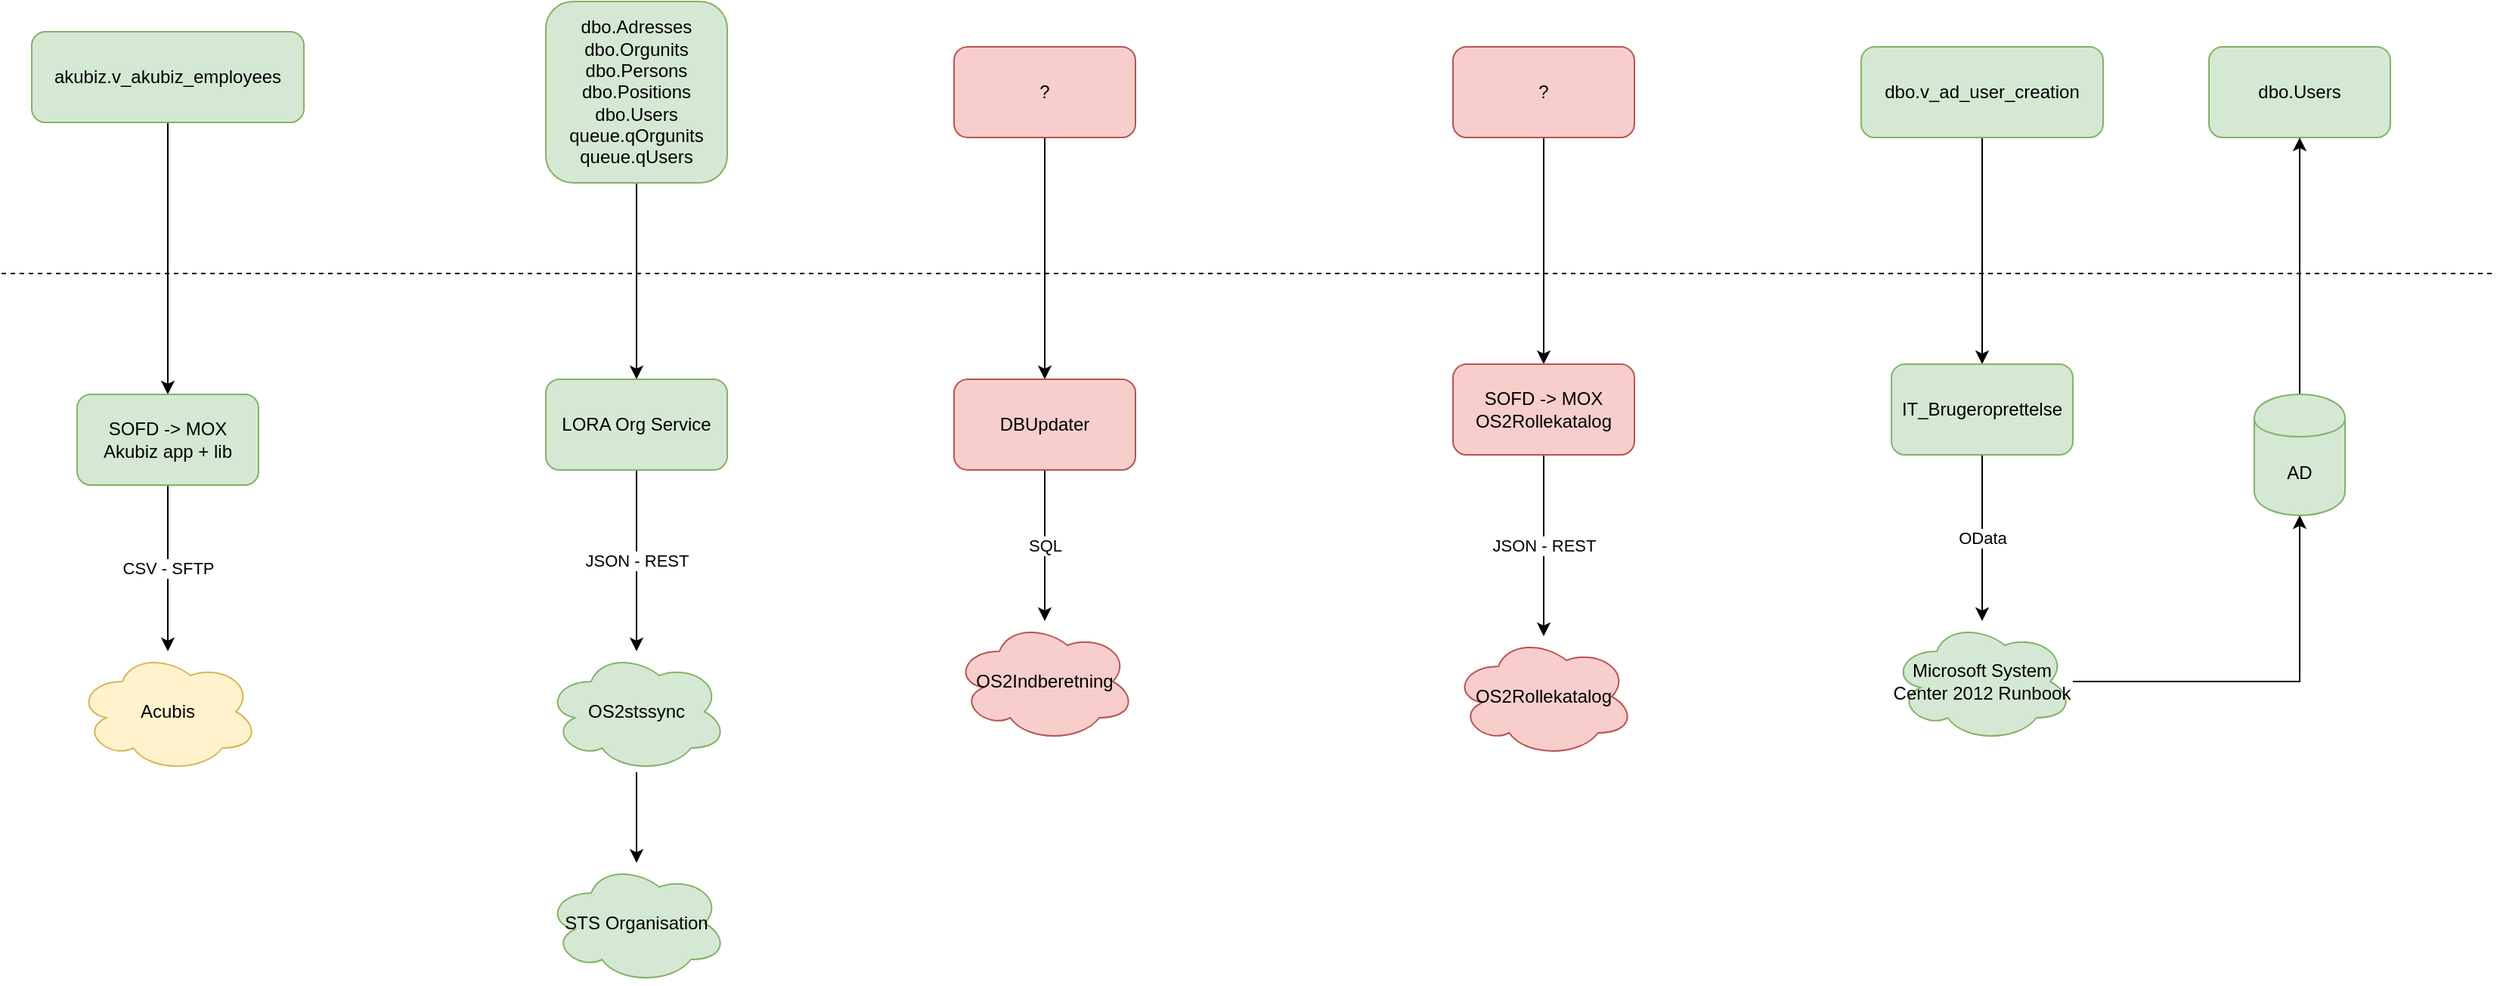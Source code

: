 <mxfile version="10.7.9" type="github"><diagram id="KG_Ls5Qf2pqGlYbRwUBB" name="Page-1"><mxGraphModel dx="1394" dy="771" grid="1" gridSize="10" guides="1" tooltips="1" connect="1" arrows="1" fold="1" page="1" pageScale="1" pageWidth="827" pageHeight="1169" math="0" shadow="0"><root><mxCell id="0"/><mxCell id="1" parent="0"/><mxCell id="2UKlJRxyJHeMJeI0KMfv-2" value="" style="endArrow=none;dashed=1;html=1;" edge="1" parent="1"><mxGeometry width="50" height="50" relative="1" as="geometry"><mxPoint y="200" as="sourcePoint"/><mxPoint x="1650" y="200" as="targetPoint"/></mxGeometry></mxCell><mxCell id="2UKlJRxyJHeMJeI0KMfv-4" value="Acubis" style="ellipse;shape=cloud;whiteSpace=wrap;html=1;fillColor=#fff2cc;strokeColor=#d6b656;" vertex="1" parent="1"><mxGeometry x="50" y="450" width="120" height="80" as="geometry"/></mxCell><mxCell id="2UKlJRxyJHeMJeI0KMfv-8" style="edgeStyle=orthogonalEdgeStyle;rounded=0;orthogonalLoop=1;jettySize=auto;html=1;" edge="1" parent="1" source="2UKlJRxyJHeMJeI0KMfv-5" target="2UKlJRxyJHeMJeI0KMfv-7"><mxGeometry relative="1" as="geometry"/></mxCell><mxCell id="2UKlJRxyJHeMJeI0KMfv-5" value="akubiz.v_akubiz_employees" style="rounded=1;whiteSpace=wrap;html=1;fillColor=#d5e8d4;strokeColor=#82b366;" vertex="1" parent="1"><mxGeometry x="20" y="40" width="180" height="60" as="geometry"/></mxCell><mxCell id="2UKlJRxyJHeMJeI0KMfv-9" value="CSV - SFTP" style="edgeStyle=orthogonalEdgeStyle;rounded=0;orthogonalLoop=1;jettySize=auto;html=1;" edge="1" parent="1" source="2UKlJRxyJHeMJeI0KMfv-7" target="2UKlJRxyJHeMJeI0KMfv-4"><mxGeometry relative="1" as="geometry"/></mxCell><mxCell id="2UKlJRxyJHeMJeI0KMfv-7" value="&lt;div&gt;SOFD -&amp;gt; MOX&lt;/div&gt;&lt;div&gt;Akubiz app + lib&lt;br&gt;&lt;/div&gt;" style="rounded=1;whiteSpace=wrap;html=1;fillColor=#d5e8d4;strokeColor=#82b366;" vertex="1" parent="1"><mxGeometry x="50" y="280" width="120" height="60" as="geometry"/></mxCell><mxCell id="2UKlJRxyJHeMJeI0KMfv-14" style="edgeStyle=orthogonalEdgeStyle;rounded=0;orthogonalLoop=1;jettySize=auto;html=1;" edge="1" parent="1" source="2UKlJRxyJHeMJeI0KMfv-10" target="2UKlJRxyJHeMJeI0KMfv-13"><mxGeometry relative="1" as="geometry"/></mxCell><mxCell id="2UKlJRxyJHeMJeI0KMfv-10" value="&lt;div&gt;dbo.Adresses&lt;/div&gt;&lt;div&gt;dbo.Orgunits&lt;/div&gt;&lt;div&gt;dbo.Persons&lt;/div&gt;&lt;div&gt;dbo.Positions&lt;/div&gt;&lt;div&gt;dbo.Users&lt;/div&gt;&lt;div&gt;queue.qOrgunits&lt;/div&gt;&lt;div&gt;queue.qUsers&lt;br&gt;&lt;/div&gt;" style="rounded=1;whiteSpace=wrap;html=1;fillColor=#d5e8d4;strokeColor=#82b366;" vertex="1" parent="1"><mxGeometry x="360" y="20" width="120" height="120" as="geometry"/></mxCell><mxCell id="2UKlJRxyJHeMJeI0KMfv-17" style="edgeStyle=orthogonalEdgeStyle;rounded=0;orthogonalLoop=1;jettySize=auto;html=1;" edge="1" parent="1" source="2UKlJRxyJHeMJeI0KMfv-12" target="2UKlJRxyJHeMJeI0KMfv-16"><mxGeometry relative="1" as="geometry"/></mxCell><mxCell id="2UKlJRxyJHeMJeI0KMfv-12" value="OS2stssync" style="ellipse;shape=cloud;whiteSpace=wrap;html=1;fillColor=#d5e8d4;strokeColor=#82b366;" vertex="1" parent="1"><mxGeometry x="360" y="450" width="120" height="80" as="geometry"/></mxCell><mxCell id="2UKlJRxyJHeMJeI0KMfv-15" value="JSON - REST" style="edgeStyle=orthogonalEdgeStyle;rounded=0;orthogonalLoop=1;jettySize=auto;html=1;" edge="1" parent="1" source="2UKlJRxyJHeMJeI0KMfv-13" target="2UKlJRxyJHeMJeI0KMfv-12"><mxGeometry relative="1" as="geometry"/></mxCell><mxCell id="2UKlJRxyJHeMJeI0KMfv-13" value="LORA Org Service" style="rounded=1;whiteSpace=wrap;html=1;fillColor=#d5e8d4;strokeColor=#82b366;" vertex="1" parent="1"><mxGeometry x="360" y="270" width="120" height="60" as="geometry"/></mxCell><mxCell id="2UKlJRxyJHeMJeI0KMfv-16" value="STS Organisation" style="ellipse;shape=cloud;whiteSpace=wrap;html=1;fillColor=#d5e8d4;strokeColor=#82b366;" vertex="1" parent="1"><mxGeometry x="360" y="590" width="120" height="80" as="geometry"/></mxCell><mxCell id="2UKlJRxyJHeMJeI0KMfv-20" style="edgeStyle=orthogonalEdgeStyle;rounded=0;orthogonalLoop=1;jettySize=auto;html=1;" edge="1" parent="1" source="2UKlJRxyJHeMJeI0KMfv-18" target="2UKlJRxyJHeMJeI0KMfv-19"><mxGeometry relative="1" as="geometry"/></mxCell><mxCell id="2UKlJRxyJHeMJeI0KMfv-18" value="?" style="rounded=1;whiteSpace=wrap;html=1;fillColor=#f8cecc;strokeColor=#b85450;" vertex="1" parent="1"><mxGeometry x="630" y="50" width="120" height="60" as="geometry"/></mxCell><mxCell id="2UKlJRxyJHeMJeI0KMfv-22" value="SQL" style="edgeStyle=orthogonalEdgeStyle;rounded=0;orthogonalLoop=1;jettySize=auto;html=1;" edge="1" parent="1" source="2UKlJRxyJHeMJeI0KMfv-19" target="2UKlJRxyJHeMJeI0KMfv-21"><mxGeometry relative="1" as="geometry"/></mxCell><mxCell id="2UKlJRxyJHeMJeI0KMfv-19" value="DBUpdater" style="rounded=1;whiteSpace=wrap;html=1;fillColor=#f8cecc;strokeColor=#b85450;" vertex="1" parent="1"><mxGeometry x="630" y="270" width="120" height="60" as="geometry"/></mxCell><mxCell id="2UKlJRxyJHeMJeI0KMfv-21" value="OS2Indberetning" style="ellipse;shape=cloud;whiteSpace=wrap;html=1;fillColor=#f8cecc;strokeColor=#b85450;" vertex="1" parent="1"><mxGeometry x="630" y="430" width="120" height="80" as="geometry"/></mxCell><mxCell id="2UKlJRxyJHeMJeI0KMfv-26" style="edgeStyle=orthogonalEdgeStyle;rounded=0;orthogonalLoop=1;jettySize=auto;html=1;" edge="1" parent="1" source="2UKlJRxyJHeMJeI0KMfv-24" target="2UKlJRxyJHeMJeI0KMfv-25"><mxGeometry relative="1" as="geometry"/></mxCell><mxCell id="2UKlJRxyJHeMJeI0KMfv-24" value="?" style="rounded=1;whiteSpace=wrap;html=1;fillColor=#f8cecc;strokeColor=#b85450;" vertex="1" parent="1"><mxGeometry x="960" y="50" width="120" height="60" as="geometry"/></mxCell><mxCell id="2UKlJRxyJHeMJeI0KMfv-28" value="JSON - REST" style="edgeStyle=orthogonalEdgeStyle;rounded=0;orthogonalLoop=1;jettySize=auto;html=1;" edge="1" parent="1" source="2UKlJRxyJHeMJeI0KMfv-25" target="2UKlJRxyJHeMJeI0KMfv-27"><mxGeometry relative="1" as="geometry"/></mxCell><mxCell id="2UKlJRxyJHeMJeI0KMfv-25" value="&lt;div&gt;SOFD -&amp;gt; MOX&lt;/div&gt;&lt;div&gt;OS2Rollekatalog&lt;br&gt;&lt;/div&gt;" style="rounded=1;whiteSpace=wrap;html=1;fillColor=#f8cecc;strokeColor=#b85450;" vertex="1" parent="1"><mxGeometry x="960" y="260" width="120" height="60" as="geometry"/></mxCell><mxCell id="2UKlJRxyJHeMJeI0KMfv-27" value="OS2Rollekatalog" style="ellipse;shape=cloud;whiteSpace=wrap;html=1;fillColor=#f8cecc;strokeColor=#b85450;" vertex="1" parent="1"><mxGeometry x="960" y="440" width="120" height="80" as="geometry"/></mxCell><mxCell id="2UKlJRxyJHeMJeI0KMfv-31" style="edgeStyle=orthogonalEdgeStyle;rounded=0;orthogonalLoop=1;jettySize=auto;html=1;" edge="1" parent="1" source="2UKlJRxyJHeMJeI0KMfv-29" target="2UKlJRxyJHeMJeI0KMfv-30"><mxGeometry relative="1" as="geometry"/></mxCell><mxCell id="2UKlJRxyJHeMJeI0KMfv-29" value="dbo.v_ad_user_creation" style="rounded=1;whiteSpace=wrap;html=1;fillColor=#d5e8d4;strokeColor=#82b366;" vertex="1" parent="1"><mxGeometry x="1230" y="50" width="160" height="60" as="geometry"/></mxCell><mxCell id="2UKlJRxyJHeMJeI0KMfv-33" value="OData" style="edgeStyle=orthogonalEdgeStyle;rounded=0;orthogonalLoop=1;jettySize=auto;html=1;" edge="1" parent="1" source="2UKlJRxyJHeMJeI0KMfv-30" target="2UKlJRxyJHeMJeI0KMfv-32"><mxGeometry relative="1" as="geometry"/></mxCell><mxCell id="2UKlJRxyJHeMJeI0KMfv-30" value="IT_Brugeroprettelse" style="rounded=1;whiteSpace=wrap;html=1;fillColor=#d5e8d4;strokeColor=#82b366;" vertex="1" parent="1"><mxGeometry x="1250" y="260" width="120" height="60" as="geometry"/></mxCell><mxCell id="2UKlJRxyJHeMJeI0KMfv-39" style="edgeStyle=orthogonalEdgeStyle;rounded=0;orthogonalLoop=1;jettySize=auto;html=1;" edge="1" parent="1" source="2UKlJRxyJHeMJeI0KMfv-32" target="2UKlJRxyJHeMJeI0KMfv-38"><mxGeometry relative="1" as="geometry"/></mxCell><mxCell id="2UKlJRxyJHeMJeI0KMfv-32" value="Microsoft System Center 2012 Runbook" style="ellipse;shape=cloud;whiteSpace=wrap;html=1;fillColor=#d5e8d4;strokeColor=#82b366;" vertex="1" parent="1"><mxGeometry x="1250" y="430" width="120" height="80" as="geometry"/></mxCell><mxCell id="2UKlJRxyJHeMJeI0KMfv-36" value="dbo.Users" style="rounded=1;whiteSpace=wrap;html=1;fillColor=#d5e8d4;strokeColor=#82b366;" vertex="1" parent="1"><mxGeometry x="1460" y="50" width="120" height="60" as="geometry"/></mxCell><mxCell id="2UKlJRxyJHeMJeI0KMfv-40" style="edgeStyle=orthogonalEdgeStyle;rounded=0;orthogonalLoop=1;jettySize=auto;html=1;" edge="1" parent="1" source="2UKlJRxyJHeMJeI0KMfv-38" target="2UKlJRxyJHeMJeI0KMfv-36"><mxGeometry relative="1" as="geometry"/></mxCell><mxCell id="2UKlJRxyJHeMJeI0KMfv-38" value="AD" style="shape=cylinder;whiteSpace=wrap;html=1;boundedLbl=1;backgroundOutline=1;fillColor=#d5e8d4;strokeColor=#82b366;" vertex="1" parent="1"><mxGeometry x="1490" y="280" width="60" height="80" as="geometry"/></mxCell></root></mxGraphModel></diagram></mxfile>